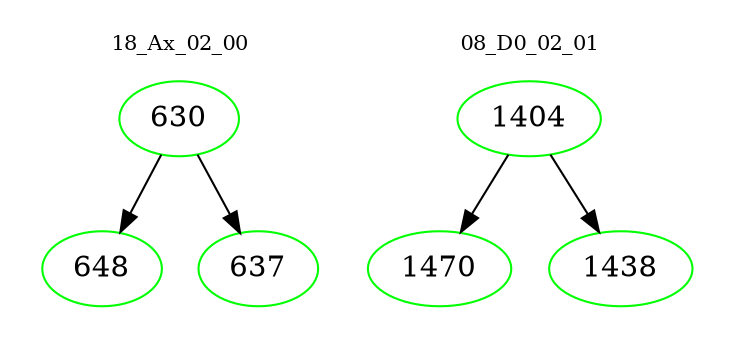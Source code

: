 digraph{
subgraph cluster_0 {
color = white
label = "18_Ax_02_00";
fontsize=10;
T0_630 [label="630", color="green"]
T0_630 -> T0_648 [color="black"]
T0_648 [label="648", color="green"]
T0_630 -> T0_637 [color="black"]
T0_637 [label="637", color="green"]
}
subgraph cluster_1 {
color = white
label = "08_D0_02_01";
fontsize=10;
T1_1404 [label="1404", color="green"]
T1_1404 -> T1_1470 [color="black"]
T1_1470 [label="1470", color="green"]
T1_1404 -> T1_1438 [color="black"]
T1_1438 [label="1438", color="green"]
}
}
